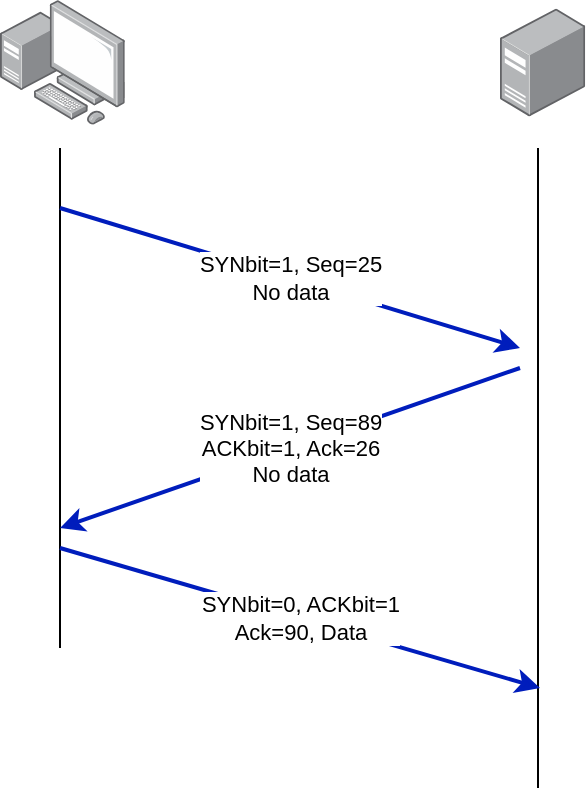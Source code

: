 <mxfile version="22.1.2" type="device">
  <diagram name="Page-1" id="mKafcgrX6WGAY2GhKwY2">
    <mxGraphModel dx="861" dy="843" grid="0" gridSize="10" guides="1" tooltips="1" connect="1" arrows="1" fold="1" page="1" pageScale="1" pageWidth="850" pageHeight="1100" math="0" shadow="0">
      <root>
        <mxCell id="0" />
        <mxCell id="1" parent="0" />
        <mxCell id="Qw3Yt9SW6tyqdMe8LcEd-3" value="" style="image;points=[];aspect=fixed;html=1;align=center;shadow=0;dashed=0;image=img/lib/allied_telesis/computer_and_terminals/Server_Desktop.svg;" vertex="1" parent="1">
          <mxGeometry x="500" y="170.2" width="42.6" height="54" as="geometry" />
        </mxCell>
        <mxCell id="Qw3Yt9SW6tyqdMe8LcEd-4" value="" style="image;points=[];aspect=fixed;html=1;align=center;shadow=0;dashed=0;image=img/lib/allied_telesis/computer_and_terminals/Personal_Computer_with_Server.svg;" vertex="1" parent="1">
          <mxGeometry x="250" y="166" width="62.4" height="62.4" as="geometry" />
        </mxCell>
        <mxCell id="Qw3Yt9SW6tyqdMe8LcEd-5" value="" style="endArrow=none;html=1;rounded=0;" edge="1" parent="1">
          <mxGeometry width="50" height="50" relative="1" as="geometry">
            <mxPoint x="280" y="490" as="sourcePoint" />
            <mxPoint x="280" y="240" as="targetPoint" />
          </mxGeometry>
        </mxCell>
        <mxCell id="Qw3Yt9SW6tyqdMe8LcEd-6" value="" style="endArrow=none;html=1;rounded=0;" edge="1" parent="1">
          <mxGeometry width="50" height="50" relative="1" as="geometry">
            <mxPoint x="519" y="560" as="sourcePoint" />
            <mxPoint x="519" y="240" as="targetPoint" />
          </mxGeometry>
        </mxCell>
        <mxCell id="Qw3Yt9SW6tyqdMe8LcEd-7" value="" style="endArrow=classic;html=1;rounded=0;fillColor=#0050ef;strokeColor=#001DBC;strokeWidth=2;" edge="1" parent="1">
          <mxGeometry relative="1" as="geometry">
            <mxPoint x="280" y="270" as="sourcePoint" />
            <mxPoint x="510" y="340" as="targetPoint" />
          </mxGeometry>
        </mxCell>
        <mxCell id="Qw3Yt9SW6tyqdMe8LcEd-8" value="SYNbit=1, Seq=25&lt;br&gt;No data" style="edgeLabel;resizable=0;html=1;align=center;verticalAlign=middle;" connectable="0" vertex="1" parent="Qw3Yt9SW6tyqdMe8LcEd-7">
          <mxGeometry relative="1" as="geometry" />
        </mxCell>
        <mxCell id="Qw3Yt9SW6tyqdMe8LcEd-9" value="" style="endArrow=classic;html=1;rounded=0;fillColor=#0050ef;strokeColor=#001DBC;strokeWidth=2;" edge="1" parent="1">
          <mxGeometry relative="1" as="geometry">
            <mxPoint x="510" y="350" as="sourcePoint" />
            <mxPoint x="280" y="430" as="targetPoint" />
          </mxGeometry>
        </mxCell>
        <mxCell id="Qw3Yt9SW6tyqdMe8LcEd-10" value="SYNbit=1, Seq=89&lt;br&gt;ACKbit=1, Ack=26&lt;br&gt;No data" style="edgeLabel;resizable=0;html=1;align=center;verticalAlign=middle;" connectable="0" vertex="1" parent="Qw3Yt9SW6tyqdMe8LcEd-9">
          <mxGeometry relative="1" as="geometry" />
        </mxCell>
        <mxCell id="Qw3Yt9SW6tyqdMe8LcEd-11" value="" style="endArrow=classic;html=1;rounded=0;fillColor=#0050ef;strokeColor=#001DBC;strokeWidth=2;" edge="1" parent="1">
          <mxGeometry relative="1" as="geometry">
            <mxPoint x="280" y="440" as="sourcePoint" />
            <mxPoint x="520" y="510" as="targetPoint" />
          </mxGeometry>
        </mxCell>
        <mxCell id="Qw3Yt9SW6tyqdMe8LcEd-12" value="SYNbit=0, ACKbit=1&lt;br&gt;Ack=90, Data" style="edgeLabel;resizable=0;html=1;align=center;verticalAlign=middle;" connectable="0" vertex="1" parent="Qw3Yt9SW6tyqdMe8LcEd-11">
          <mxGeometry relative="1" as="geometry" />
        </mxCell>
      </root>
    </mxGraphModel>
  </diagram>
</mxfile>
